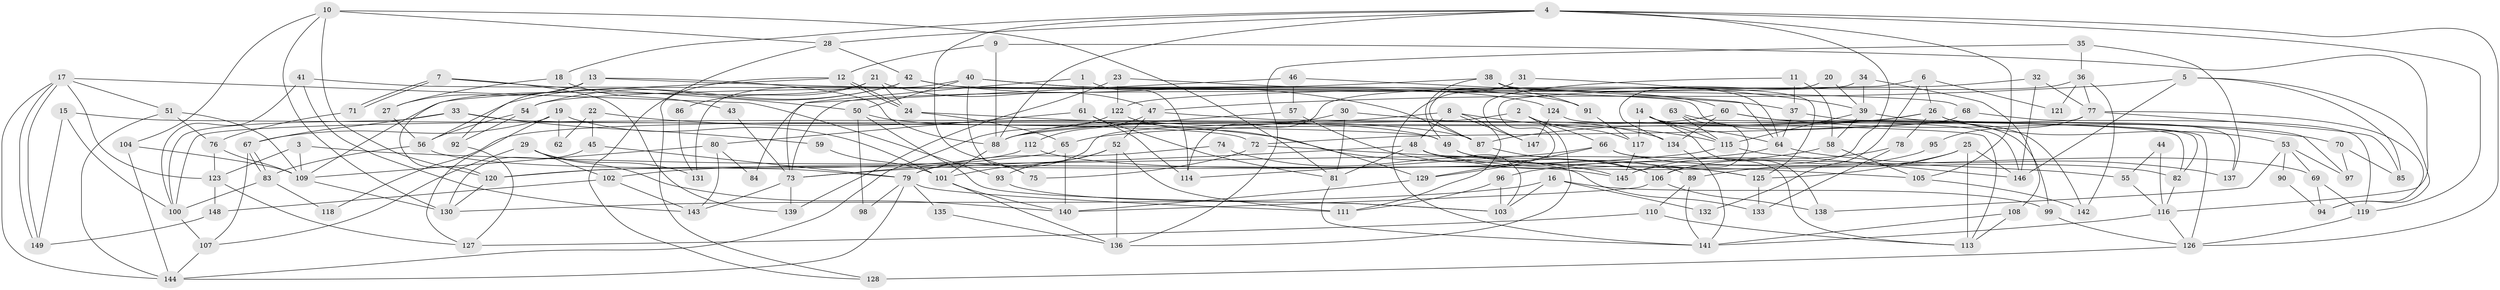 // coarse degree distribution, {11: 0.0380952380952381, 12: 0.01904761904761905, 6: 0.09523809523809523, 9: 0.01904761904761905, 3: 0.3238095238095238, 5: 0.12380952380952381, 4: 0.20952380952380953, 10: 0.02857142857142857, 2: 0.13333333333333333, 7: 0.009523809523809525}
// Generated by graph-tools (version 1.1) at 2025/51/03/04/25 22:51:08]
// undirected, 149 vertices, 298 edges
graph export_dot {
  node [color=gray90,style=filled];
  1;
  2;
  3;
  4;
  5;
  6;
  7;
  8;
  9;
  10;
  11;
  12;
  13;
  14;
  15;
  16;
  17;
  18;
  19;
  20;
  21;
  22;
  23;
  24;
  25;
  26;
  27;
  28;
  29;
  30;
  31;
  32;
  33;
  34;
  35;
  36;
  37;
  38;
  39;
  40;
  41;
  42;
  43;
  44;
  45;
  46;
  47;
  48;
  49;
  50;
  51;
  52;
  53;
  54;
  55;
  56;
  57;
  58;
  59;
  60;
  61;
  62;
  63;
  64;
  65;
  66;
  67;
  68;
  69;
  70;
  71;
  72;
  73;
  74;
  75;
  76;
  77;
  78;
  79;
  80;
  81;
  82;
  83;
  84;
  85;
  86;
  87;
  88;
  89;
  90;
  91;
  92;
  93;
  94;
  95;
  96;
  97;
  98;
  99;
  100;
  101;
  102;
  103;
  104;
  105;
  106;
  107;
  108;
  109;
  110;
  111;
  112;
  113;
  114;
  115;
  116;
  117;
  118;
  119;
  120;
  121;
  122;
  123;
  124;
  125;
  126;
  127;
  128;
  129;
  130;
  131;
  132;
  133;
  134;
  135;
  136;
  137;
  138;
  139;
  140;
  141;
  142;
  143;
  144;
  145;
  146;
  147;
  148;
  149;
  1 -- 73;
  1 -- 114;
  1 -- 61;
  2 -- 66;
  2 -- 79;
  2 -- 117;
  2 -- 136;
  3 -- 109;
  3 -- 123;
  3 -- 55;
  4 -- 126;
  4 -- 105;
  4 -- 18;
  4 -- 28;
  4 -- 75;
  4 -- 88;
  4 -- 119;
  4 -- 145;
  5 -- 47;
  5 -- 94;
  5 -- 85;
  5 -- 146;
  6 -- 129;
  6 -- 26;
  6 -- 121;
  6 -- 132;
  7 -- 139;
  7 -- 71;
  7 -- 71;
  7 -- 50;
  8 -- 48;
  8 -- 147;
  8 -- 88;
  8 -- 111;
  8 -- 115;
  9 -- 12;
  9 -- 88;
  9 -- 116;
  10 -- 81;
  10 -- 130;
  10 -- 28;
  10 -- 104;
  10 -- 120;
  11 -- 37;
  11 -- 58;
  11 -- 147;
  12 -- 120;
  12 -- 24;
  12 -- 24;
  12 -- 128;
  13 -- 88;
  13 -- 92;
  13 -- 27;
  13 -- 37;
  14 -- 117;
  14 -- 115;
  14 -- 64;
  14 -- 99;
  14 -- 138;
  15 -- 149;
  15 -- 49;
  15 -- 100;
  16 -- 103;
  16 -- 99;
  16 -- 130;
  16 -- 132;
  17 -- 149;
  17 -- 149;
  17 -- 123;
  17 -- 51;
  17 -- 93;
  17 -- 144;
  18 -- 27;
  18 -- 43;
  19 -- 101;
  19 -- 67;
  19 -- 62;
  19 -- 127;
  20 -- 134;
  20 -- 39;
  21 -- 109;
  21 -- 24;
  21 -- 47;
  21 -- 86;
  22 -- 45;
  22 -- 145;
  22 -- 62;
  23 -- 60;
  23 -- 122;
  23 -- 139;
  24 -- 49;
  24 -- 65;
  25 -- 113;
  25 -- 146;
  25 -- 89;
  25 -- 125;
  26 -- 87;
  26 -- 65;
  26 -- 53;
  26 -- 78;
  26 -- 137;
  27 -- 56;
  28 -- 42;
  28 -- 128;
  29 -- 140;
  29 -- 107;
  29 -- 102;
  29 -- 131;
  30 -- 81;
  30 -- 88;
  30 -- 134;
  31 -- 141;
  31 -- 87;
  31 -- 39;
  32 -- 77;
  32 -- 146;
  32 -- 122;
  33 -- 72;
  33 -- 67;
  33 -- 59;
  33 -- 100;
  34 -- 73;
  34 -- 39;
  34 -- 108;
  35 -- 137;
  35 -- 136;
  35 -- 36;
  36 -- 77;
  36 -- 114;
  36 -- 121;
  36 -- 142;
  37 -- 126;
  37 -- 64;
  38 -- 64;
  38 -- 49;
  38 -- 54;
  38 -- 91;
  38 -- 125;
  39 -- 115;
  39 -- 58;
  39 -- 97;
  40 -- 91;
  40 -- 50;
  40 -- 75;
  40 -- 124;
  40 -- 131;
  41 -- 143;
  41 -- 100;
  41 -- 68;
  42 -- 56;
  42 -- 54;
  42 -- 87;
  42 -- 142;
  43 -- 73;
  44 -- 116;
  44 -- 55;
  45 -- 130;
  45 -- 79;
  46 -- 64;
  46 -- 57;
  46 -- 84;
  47 -- 52;
  47 -- 112;
  47 -- 113;
  48 -- 103;
  48 -- 125;
  48 -- 73;
  48 -- 81;
  48 -- 82;
  49 -- 89;
  49 -- 105;
  50 -- 87;
  50 -- 98;
  50 -- 103;
  51 -- 109;
  51 -- 76;
  51 -- 144;
  52 -- 101;
  52 -- 111;
  52 -- 93;
  52 -- 136;
  53 -- 69;
  53 -- 90;
  53 -- 97;
  53 -- 138;
  54 -- 56;
  54 -- 92;
  55 -- 116;
  56 -- 83;
  56 -- 79;
  57 -- 88;
  57 -- 106;
  58 -- 96;
  58 -- 105;
  59 -- 101;
  60 -- 82;
  60 -- 134;
  60 -- 70;
  60 -- 118;
  61 -- 80;
  61 -- 81;
  61 -- 114;
  63 -- 106;
  63 -- 82;
  63 -- 115;
  64 -- 102;
  64 -- 137;
  65 -- 140;
  65 -- 73;
  66 -- 113;
  66 -- 114;
  66 -- 69;
  66 -- 129;
  67 -- 107;
  67 -- 83;
  67 -- 83;
  68 -- 72;
  68 -- 119;
  69 -- 119;
  69 -- 94;
  70 -- 97;
  70 -- 85;
  71 -- 76;
  72 -- 75;
  72 -- 125;
  73 -- 139;
  73 -- 143;
  74 -- 79;
  74 -- 133;
  76 -- 109;
  76 -- 123;
  77 -- 100;
  77 -- 85;
  77 -- 94;
  77 -- 95;
  78 -- 145;
  78 -- 133;
  79 -- 144;
  79 -- 98;
  79 -- 111;
  79 -- 135;
  80 -- 143;
  80 -- 109;
  80 -- 84;
  81 -- 141;
  82 -- 116;
  83 -- 100;
  83 -- 118;
  86 -- 131;
  87 -- 106;
  88 -- 101;
  89 -- 141;
  89 -- 110;
  90 -- 94;
  91 -- 117;
  92 -- 127;
  93 -- 103;
  95 -- 106;
  96 -- 111;
  96 -- 103;
  99 -- 126;
  100 -- 107;
  101 -- 136;
  101 -- 140;
  102 -- 143;
  102 -- 148;
  104 -- 144;
  104 -- 109;
  105 -- 142;
  106 -- 140;
  106 -- 138;
  107 -- 144;
  108 -- 141;
  108 -- 113;
  109 -- 130;
  110 -- 113;
  110 -- 127;
  112 -- 120;
  112 -- 145;
  115 -- 120;
  115 -- 146;
  116 -- 126;
  116 -- 141;
  117 -- 145;
  119 -- 126;
  120 -- 130;
  122 -- 144;
  122 -- 129;
  123 -- 127;
  123 -- 148;
  124 -- 146;
  124 -- 147;
  125 -- 133;
  126 -- 128;
  129 -- 140;
  134 -- 141;
  135 -- 136;
  148 -- 149;
}

